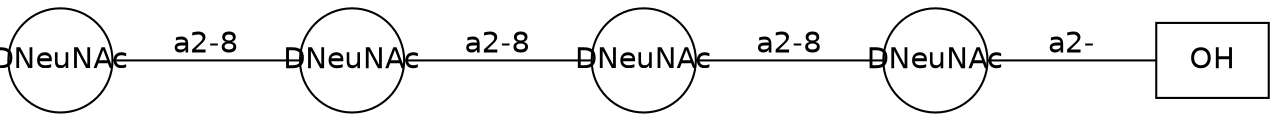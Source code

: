 graph G {graph [splines=false dpi=72 outputorder="edgesfirst"];
node [shape="none" fontname=DejaVuSans labelfontsize=12 label="none" size=50 fixedsize="true" scale="true"];
edge [labelfontsize=12 fontname=DejaVuSans labeldistance=1.2 labelangle=320.0];
rankdir=LR nodesep="0.05" ranksep="0.8";
0 [shape=box label="OH"]
1 [shape=circle height="0.7" label="DNeuNAc"];
2 [shape=circle height="0.7" label="DNeuNAc"];
3 [shape=circle height="0.7" label="DNeuNAc"];
4 [shape=circle height="0.7" label="DNeuNAc"];
1--0 [label="a2-" headclip=true tailclip=true];
2--1 [label="a2-8" headclip=true tailclip=true];
3--2 [label="a2-8" headclip=true tailclip=true];
4--3 [label="a2-8" headclip=true tailclip=true];
}
